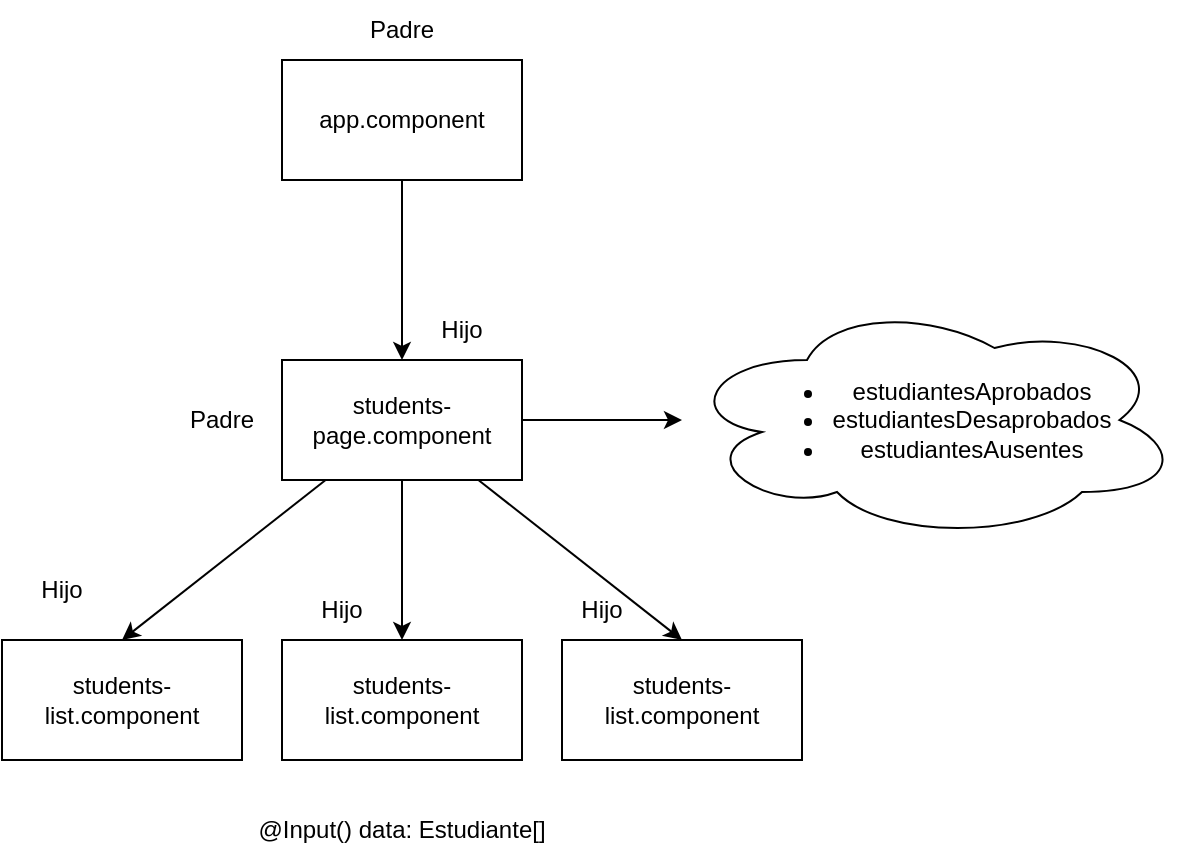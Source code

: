 <mxfile>
    <diagram id="V0r6h_ODoM5wiuU1X4SH" name="Page-1">
        <mxGraphModel dx="434" dy="422" grid="1" gridSize="10" guides="1" tooltips="1" connect="1" arrows="1" fold="1" page="1" pageScale="1" pageWidth="850" pageHeight="1100" math="0" shadow="0">
            <root>
                <mxCell id="0"/>
                <mxCell id="1" parent="0"/>
                <mxCell id="4" style="edgeStyle=none;html=1;entryX=0.5;entryY=0;entryDx=0;entryDy=0;" edge="1" parent="1" source="2" target="3">
                    <mxGeometry relative="1" as="geometry"/>
                </mxCell>
                <mxCell id="2" value="app.component" style="rounded=0;whiteSpace=wrap;html=1;" vertex="1" parent="1">
                    <mxGeometry x="260" y="80" width="120" height="60" as="geometry"/>
                </mxCell>
                <mxCell id="10" style="edgeStyle=none;html=1;entryX=0.5;entryY=0;entryDx=0;entryDy=0;" edge="1" parent="1" source="3" target="7">
                    <mxGeometry relative="1" as="geometry"/>
                </mxCell>
                <mxCell id="11" style="edgeStyle=none;html=1;entryX=0.5;entryY=0;entryDx=0;entryDy=0;" edge="1" parent="1" source="3" target="8">
                    <mxGeometry relative="1" as="geometry"/>
                </mxCell>
                <mxCell id="12" style="edgeStyle=none;html=1;entryX=0.5;entryY=0;entryDx=0;entryDy=0;" edge="1" parent="1" source="3" target="9">
                    <mxGeometry relative="1" as="geometry"/>
                </mxCell>
                <mxCell id="18" value="" style="edgeStyle=none;html=1;" edge="1" parent="1" source="3" target="17">
                    <mxGeometry relative="1" as="geometry"/>
                </mxCell>
                <mxCell id="3" value="students-page.component" style="rounded=0;whiteSpace=wrap;html=1;" vertex="1" parent="1">
                    <mxGeometry x="260" y="230" width="120" height="60" as="geometry"/>
                </mxCell>
                <mxCell id="5" value="Padre" style="text;html=1;align=center;verticalAlign=middle;whiteSpace=wrap;rounded=0;" vertex="1" parent="1">
                    <mxGeometry x="290" y="50" width="60" height="30" as="geometry"/>
                </mxCell>
                <mxCell id="6" value="Hijo" style="text;html=1;align=center;verticalAlign=middle;whiteSpace=wrap;rounded=0;" vertex="1" parent="1">
                    <mxGeometry x="320" y="200" width="60" height="30" as="geometry"/>
                </mxCell>
                <mxCell id="7" value="students-list.component" style="rounded=0;whiteSpace=wrap;html=1;" vertex="1" parent="1">
                    <mxGeometry x="120" y="370" width="120" height="60" as="geometry"/>
                </mxCell>
                <mxCell id="8" value="students-list.component" style="rounded=0;whiteSpace=wrap;html=1;" vertex="1" parent="1">
                    <mxGeometry x="260" y="370" width="120" height="60" as="geometry"/>
                </mxCell>
                <mxCell id="9" value="students-list.component" style="rounded=0;whiteSpace=wrap;html=1;" vertex="1" parent="1">
                    <mxGeometry x="400" y="370" width="120" height="60" as="geometry"/>
                </mxCell>
                <mxCell id="13" value="Hijo" style="text;html=1;align=center;verticalAlign=middle;whiteSpace=wrap;rounded=0;" vertex="1" parent="1">
                    <mxGeometry x="120" y="330" width="60" height="30" as="geometry"/>
                </mxCell>
                <mxCell id="14" value="Hijo" style="text;html=1;align=center;verticalAlign=middle;whiteSpace=wrap;rounded=0;" vertex="1" parent="1">
                    <mxGeometry x="260" y="340" width="60" height="30" as="geometry"/>
                </mxCell>
                <mxCell id="15" value="Hijo" style="text;html=1;align=center;verticalAlign=middle;whiteSpace=wrap;rounded=0;" vertex="1" parent="1">
                    <mxGeometry x="390" y="340" width="60" height="30" as="geometry"/>
                </mxCell>
                <mxCell id="16" value="Padre" style="text;html=1;align=center;verticalAlign=middle;whiteSpace=wrap;rounded=0;" vertex="1" parent="1">
                    <mxGeometry x="200" y="245" width="60" height="30" as="geometry"/>
                </mxCell>
                <mxCell id="17" value="&lt;ul&gt;&lt;li&gt;estudiantesAprobados&lt;/li&gt;&lt;li&gt;estudiantesDesaprobados&lt;/li&gt;&lt;li&gt;estudiantesAusentes&lt;/li&gt;&lt;/ul&gt;" style="ellipse;shape=cloud;whiteSpace=wrap;html=1;rounded=0;" vertex="1" parent="1">
                    <mxGeometry x="460" y="200" width="250" height="120" as="geometry"/>
                </mxCell>
                <mxCell id="19" value="@Input() data: Estudiante[]" style="text;html=1;align=center;verticalAlign=middle;whiteSpace=wrap;rounded=0;" vertex="1" parent="1">
                    <mxGeometry x="230" y="450" width="180" height="30" as="geometry"/>
                </mxCell>
            </root>
        </mxGraphModel>
    </diagram>
</mxfile>
